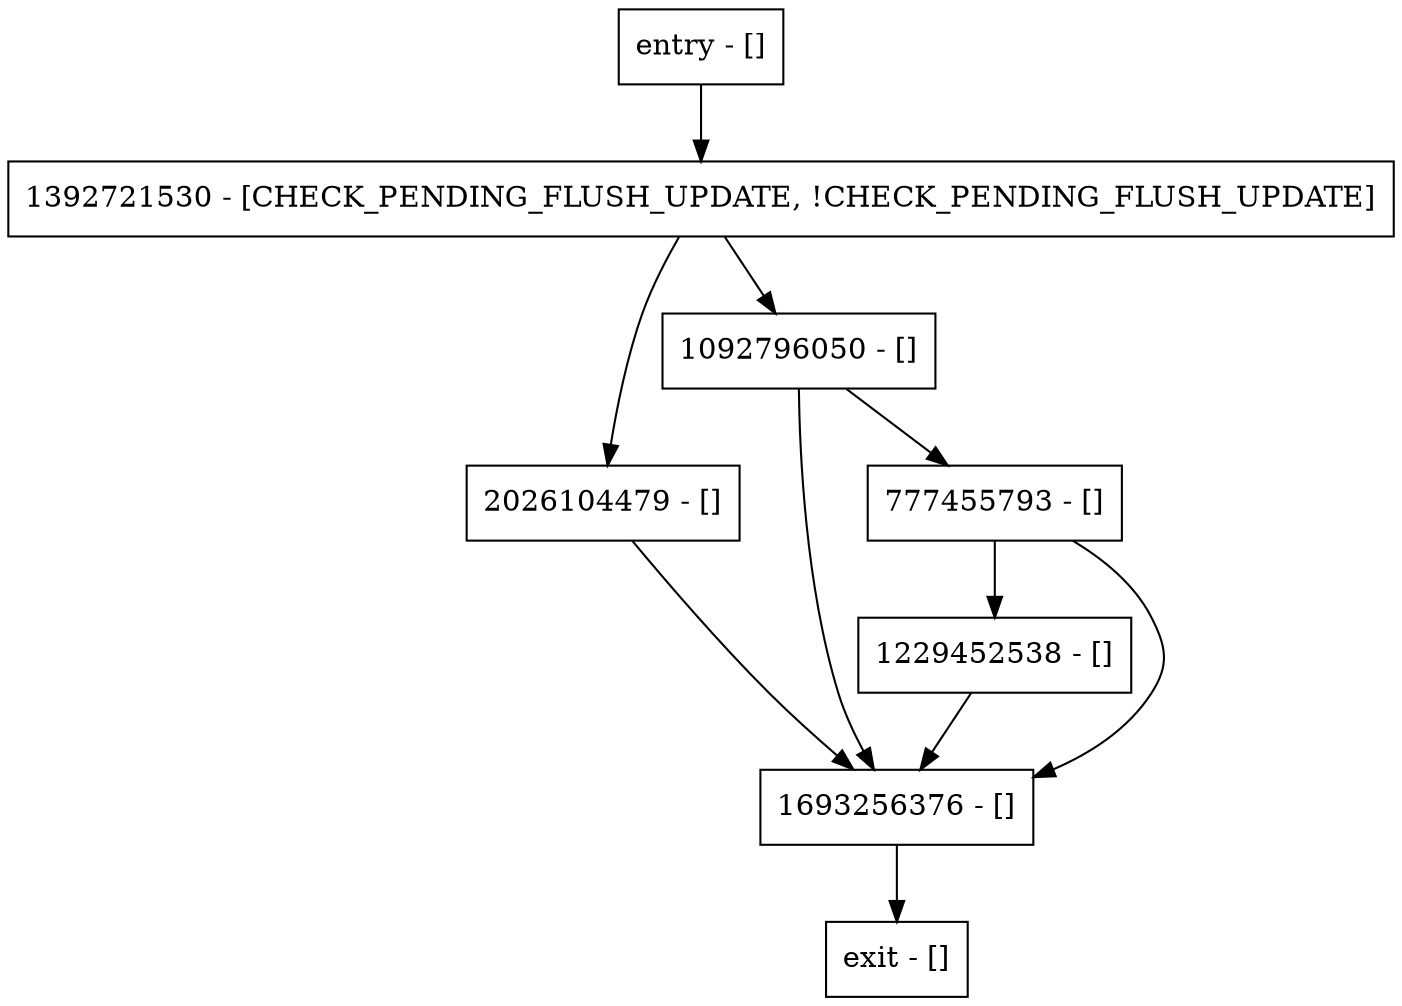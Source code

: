 digraph postUpdate {
node [shape=record];
entry [label="entry - []"];
exit [label="exit - []"];
2026104479 [label="2026104479 - []"];
1229452538 [label="1229452538 - []"];
1392721530 [label="1392721530 - [CHECK_PENDING_FLUSH_UPDATE, !CHECK_PENDING_FLUSH_UPDATE]"];
1092796050 [label="1092796050 - []"];
1693256376 [label="1693256376 - []"];
777455793 [label="777455793 - []"];
entry;
exit;
entry -> 1392721530;
2026104479 -> 1693256376;
1229452538 -> 1693256376;
1392721530 -> 2026104479;
1392721530 -> 1092796050;
1092796050 -> 1693256376;
1092796050 -> 777455793;
1693256376 -> exit;
777455793 -> 1229452538;
777455793 -> 1693256376;
}
